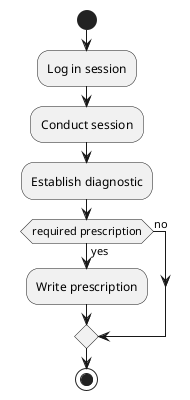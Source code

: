 @startuml

start
:Log in session;
:Conduct session;
:Establish diagnostic;
    if (required prescription) then(yes)
        :Write prescription;
    else (no)
    endif
stop

@enduml
